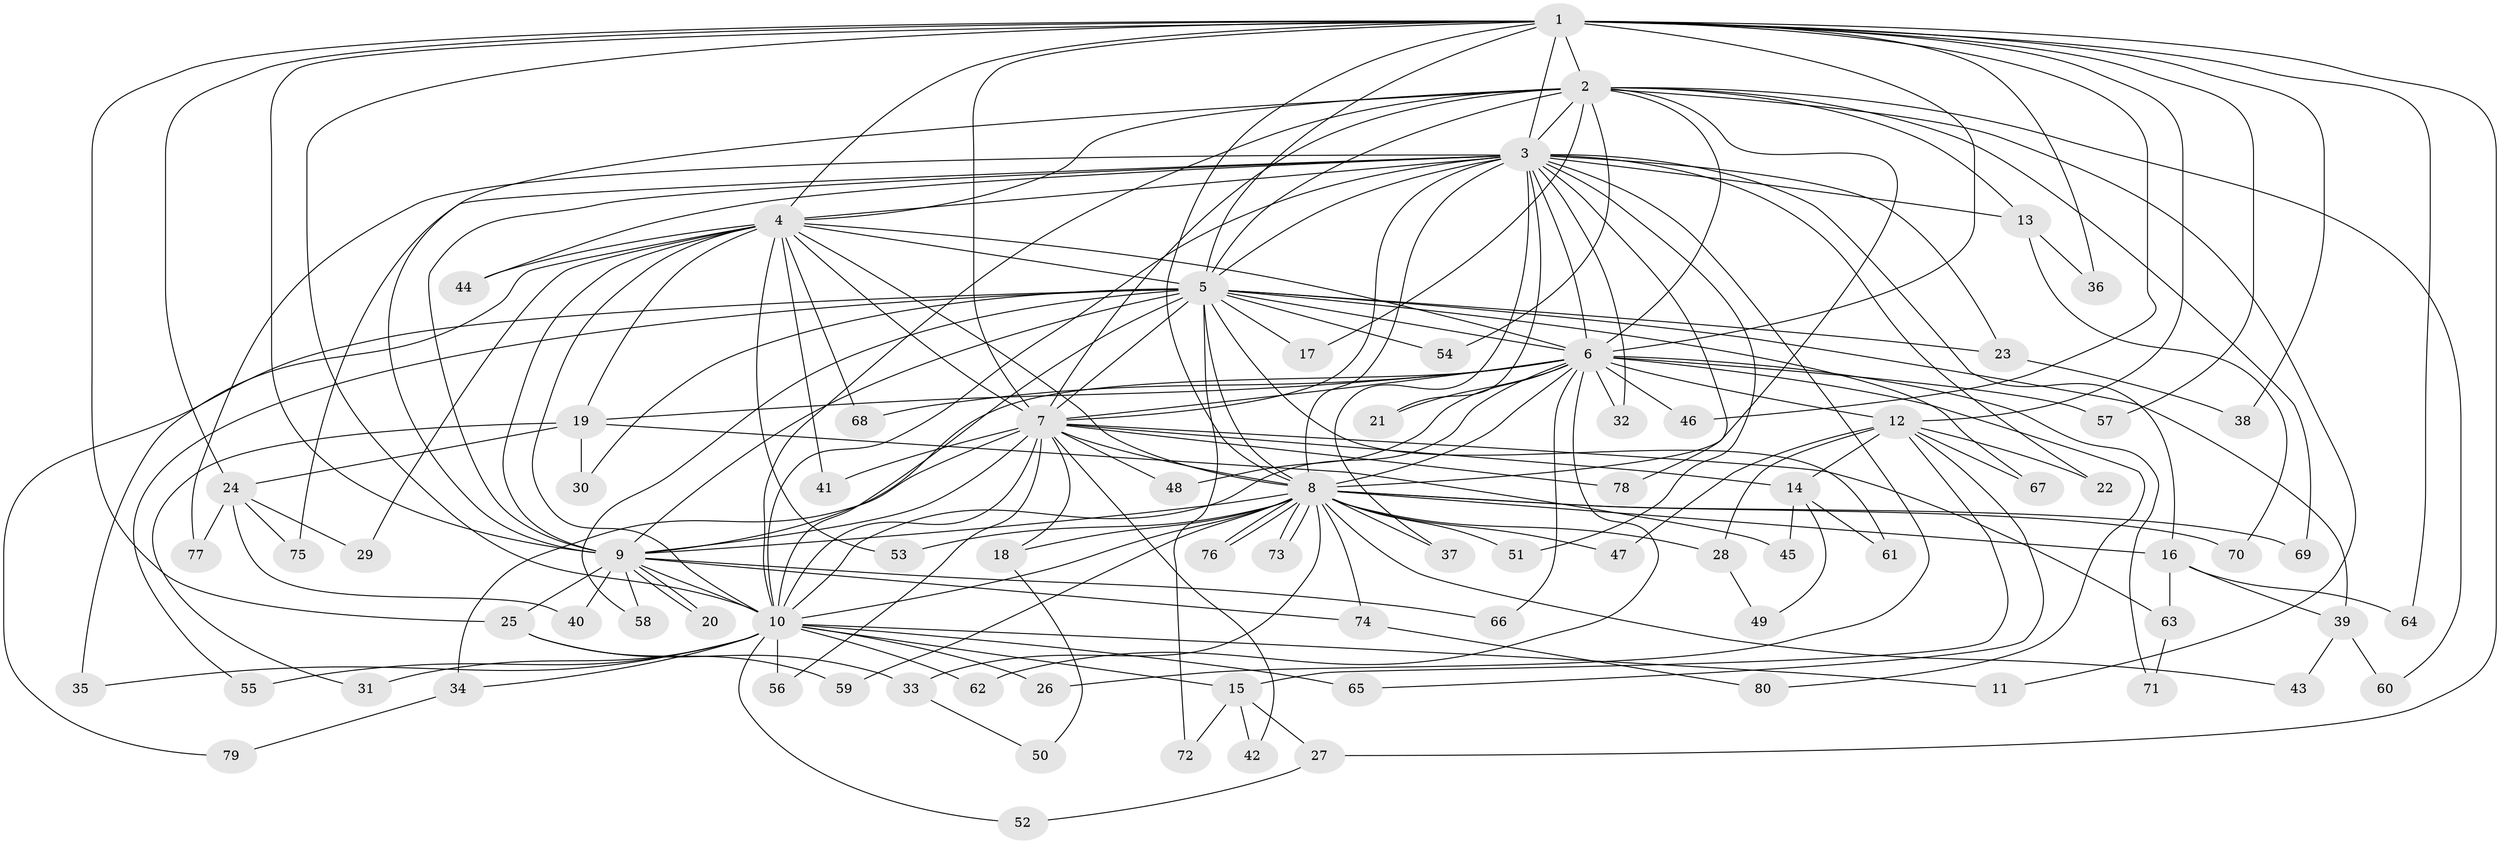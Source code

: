 // coarse degree distribution, {22: 0.025, 15: 0.05, 8: 0.05, 17: 0.025, 18: 0.025, 2: 0.575, 4: 0.025, 5: 0.075, 3: 0.075, 1: 0.075}
// Generated by graph-tools (version 1.1) at 2025/17/03/04/25 18:17:52]
// undirected, 80 vertices, 185 edges
graph export_dot {
graph [start="1"]
  node [color=gray90,style=filled];
  1;
  2;
  3;
  4;
  5;
  6;
  7;
  8;
  9;
  10;
  11;
  12;
  13;
  14;
  15;
  16;
  17;
  18;
  19;
  20;
  21;
  22;
  23;
  24;
  25;
  26;
  27;
  28;
  29;
  30;
  31;
  32;
  33;
  34;
  35;
  36;
  37;
  38;
  39;
  40;
  41;
  42;
  43;
  44;
  45;
  46;
  47;
  48;
  49;
  50;
  51;
  52;
  53;
  54;
  55;
  56;
  57;
  58;
  59;
  60;
  61;
  62;
  63;
  64;
  65;
  66;
  67;
  68;
  69;
  70;
  71;
  72;
  73;
  74;
  75;
  76;
  77;
  78;
  79;
  80;
  1 -- 2;
  1 -- 3;
  1 -- 4;
  1 -- 5;
  1 -- 6;
  1 -- 7;
  1 -- 8;
  1 -- 9;
  1 -- 10;
  1 -- 12;
  1 -- 24;
  1 -- 25;
  1 -- 27;
  1 -- 36;
  1 -- 38;
  1 -- 46;
  1 -- 57;
  1 -- 64;
  2 -- 3;
  2 -- 4;
  2 -- 5;
  2 -- 6;
  2 -- 7;
  2 -- 8;
  2 -- 9;
  2 -- 10;
  2 -- 11;
  2 -- 13;
  2 -- 17;
  2 -- 54;
  2 -- 60;
  2 -- 69;
  3 -- 4;
  3 -- 5;
  3 -- 6;
  3 -- 7;
  3 -- 8;
  3 -- 9;
  3 -- 10;
  3 -- 13;
  3 -- 16;
  3 -- 21;
  3 -- 22;
  3 -- 23;
  3 -- 26;
  3 -- 32;
  3 -- 37;
  3 -- 44;
  3 -- 51;
  3 -- 75;
  3 -- 77;
  3 -- 78;
  4 -- 5;
  4 -- 6;
  4 -- 7;
  4 -- 8;
  4 -- 9;
  4 -- 10;
  4 -- 19;
  4 -- 29;
  4 -- 35;
  4 -- 41;
  4 -- 44;
  4 -- 53;
  4 -- 68;
  5 -- 6;
  5 -- 7;
  5 -- 8;
  5 -- 9;
  5 -- 10;
  5 -- 17;
  5 -- 23;
  5 -- 30;
  5 -- 39;
  5 -- 54;
  5 -- 55;
  5 -- 58;
  5 -- 61;
  5 -- 67;
  5 -- 72;
  5 -- 79;
  6 -- 7;
  6 -- 8;
  6 -- 9;
  6 -- 10;
  6 -- 12;
  6 -- 19;
  6 -- 21;
  6 -- 32;
  6 -- 46;
  6 -- 48;
  6 -- 57;
  6 -- 62;
  6 -- 66;
  6 -- 68;
  6 -- 71;
  6 -- 80;
  7 -- 8;
  7 -- 9;
  7 -- 10;
  7 -- 14;
  7 -- 18;
  7 -- 34;
  7 -- 41;
  7 -- 42;
  7 -- 48;
  7 -- 56;
  7 -- 63;
  7 -- 78;
  8 -- 9;
  8 -- 10;
  8 -- 16;
  8 -- 18;
  8 -- 28;
  8 -- 33;
  8 -- 37;
  8 -- 43;
  8 -- 47;
  8 -- 51;
  8 -- 53;
  8 -- 59;
  8 -- 69;
  8 -- 70;
  8 -- 73;
  8 -- 73;
  8 -- 74;
  8 -- 76;
  8 -- 76;
  9 -- 10;
  9 -- 20;
  9 -- 20;
  9 -- 25;
  9 -- 40;
  9 -- 58;
  9 -- 66;
  9 -- 74;
  10 -- 11;
  10 -- 15;
  10 -- 26;
  10 -- 31;
  10 -- 34;
  10 -- 35;
  10 -- 52;
  10 -- 55;
  10 -- 56;
  10 -- 62;
  10 -- 65;
  12 -- 14;
  12 -- 15;
  12 -- 22;
  12 -- 28;
  12 -- 47;
  12 -- 65;
  12 -- 67;
  13 -- 36;
  13 -- 70;
  14 -- 45;
  14 -- 49;
  14 -- 61;
  15 -- 27;
  15 -- 42;
  15 -- 72;
  16 -- 39;
  16 -- 63;
  16 -- 64;
  18 -- 50;
  19 -- 24;
  19 -- 30;
  19 -- 31;
  19 -- 45;
  23 -- 38;
  24 -- 29;
  24 -- 40;
  24 -- 75;
  24 -- 77;
  25 -- 33;
  25 -- 59;
  27 -- 52;
  28 -- 49;
  33 -- 50;
  34 -- 79;
  39 -- 43;
  39 -- 60;
  63 -- 71;
  74 -- 80;
}
